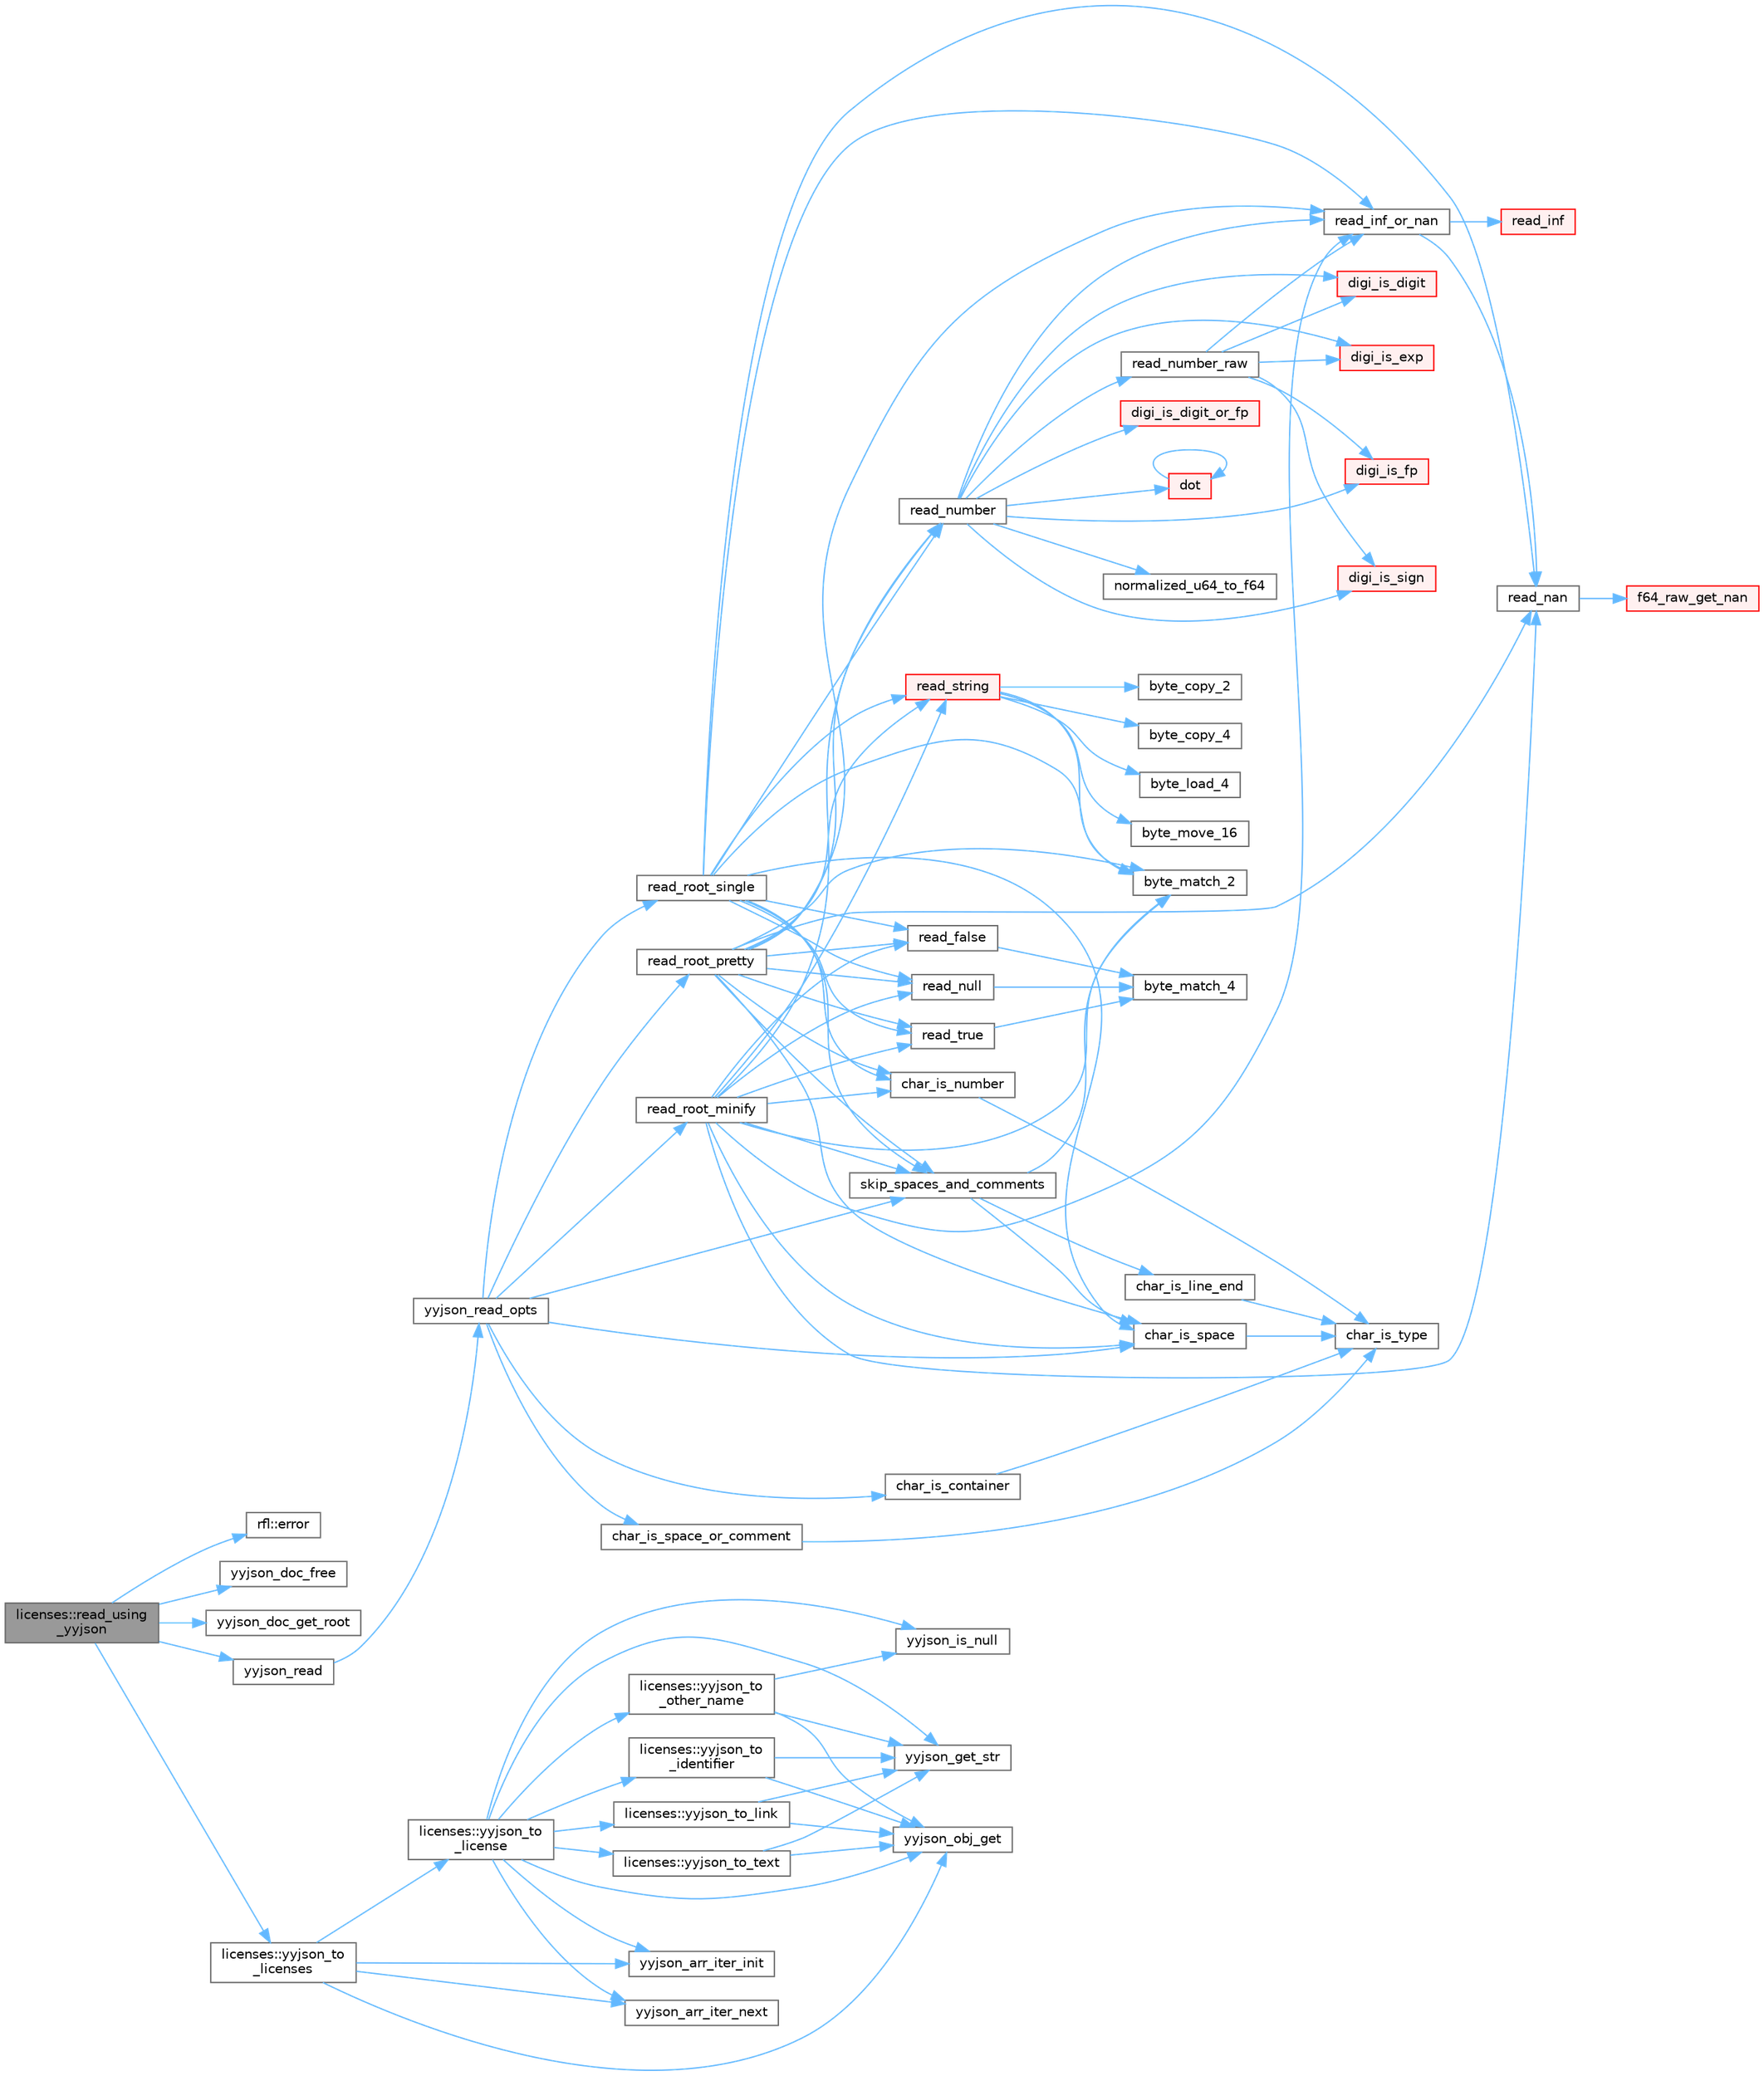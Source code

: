 digraph "licenses::read_using_yyjson"
{
 // LATEX_PDF_SIZE
  bgcolor="transparent";
  edge [fontname=Helvetica,fontsize=10,labelfontname=Helvetica,labelfontsize=10];
  node [fontname=Helvetica,fontsize=10,shape=box,height=0.2,width=0.4];
  rankdir="LR";
  Node1 [id="Node000001",label="licenses::read_using\l_yyjson",height=0.2,width=0.4,color="gray40", fillcolor="grey60", style="filled", fontcolor="black",tooltip=" "];
  Node1 -> Node2 [id="edge103_Node000001_Node000002",color="steelblue1",style="solid",tooltip=" "];
  Node2 [id="Node000002",label="rfl::error",height=0.2,width=0.4,color="grey40", fillcolor="white", style="filled",URL="$namespacerfl.html#a6625864c6c297dfdc3d3c3ee3181dd8c",tooltip="Shorthand for unexpected error."];
  Node1 -> Node3 [id="edge104_Node000001_Node000003",color="steelblue1",style="solid",tooltip=" "];
  Node3 [id="Node000003",label="yyjson_doc_free",height=0.2,width=0.4,color="grey40", fillcolor="white", style="filled",URL="$yyjson_8h.html#adad98bd766cf52d99f2c54dcb120786d",tooltip=" "];
  Node1 -> Node4 [id="edge105_Node000001_Node000004",color="steelblue1",style="solid",tooltip=" "];
  Node4 [id="Node000004",label="yyjson_doc_get_root",height=0.2,width=0.4,color="grey40", fillcolor="white", style="filled",URL="$yyjson_8h.html#aa33a13a85b840b3dbc1f8534db2bd8fc",tooltip=" "];
  Node1 -> Node5 [id="edge106_Node000001_Node000005",color="steelblue1",style="solid",tooltip=" "];
  Node5 [id="Node000005",label="yyjson_read",height=0.2,width=0.4,color="grey40", fillcolor="white", style="filled",URL="$yyjson_8h.html#aeab3c2a1d86225e5b181fb1bba7587d4",tooltip=" "];
  Node5 -> Node6 [id="edge107_Node000005_Node000006",color="steelblue1",style="solid",tooltip=" "];
  Node6 [id="Node000006",label="yyjson_read_opts",height=0.2,width=0.4,color="grey40", fillcolor="white", style="filled",URL="$yyjson_8c.html#a5755f297c3a913f7a312c2ac67be0b56",tooltip=" "];
  Node6 -> Node7 [id="edge108_Node000006_Node000007",color="steelblue1",style="solid",tooltip=" "];
  Node7 [id="Node000007",label="char_is_container",height=0.2,width=0.4,color="grey40", fillcolor="white", style="filled",URL="$yyjson_8c.html#a5fdc435e849b5e8be6712aaf1c507da2",tooltip=" "];
  Node7 -> Node8 [id="edge109_Node000007_Node000008",color="steelblue1",style="solid",tooltip=" "];
  Node8 [id="Node000008",label="char_is_type",height=0.2,width=0.4,color="grey40", fillcolor="white", style="filled",URL="$yyjson_8c.html#a92720506373a97d8d6f198ea37ce3cb1",tooltip=" "];
  Node6 -> Node9 [id="edge110_Node000006_Node000009",color="steelblue1",style="solid",tooltip=" "];
  Node9 [id="Node000009",label="char_is_space",height=0.2,width=0.4,color="grey40", fillcolor="white", style="filled",URL="$yyjson_8c.html#a4c4d781bdc30adffcee30f192e4869c8",tooltip=" "];
  Node9 -> Node8 [id="edge111_Node000009_Node000008",color="steelblue1",style="solid",tooltip=" "];
  Node6 -> Node10 [id="edge112_Node000006_Node000010",color="steelblue1",style="solid",tooltip=" "];
  Node10 [id="Node000010",label="char_is_space_or_comment",height=0.2,width=0.4,color="grey40", fillcolor="white", style="filled",URL="$yyjson_8c.html#a834a69b6af5c351b724369c6b5176e82",tooltip=" "];
  Node10 -> Node8 [id="edge113_Node000010_Node000008",color="steelblue1",style="solid",tooltip=" "];
  Node6 -> Node11 [id="edge114_Node000006_Node000011",color="steelblue1",style="solid",tooltip=" "];
  Node11 [id="Node000011",label="read_root_minify",height=0.2,width=0.4,color="grey40", fillcolor="white", style="filled",URL="$yyjson_8c.html#a7e4155e7870372bf62ab8ccdaec8d066",tooltip=" "];
  Node11 -> Node12 [id="edge115_Node000011_Node000012",color="steelblue1",style="solid",tooltip=" "];
  Node12 [id="Node000012",label="byte_match_2",height=0.2,width=0.4,color="grey40", fillcolor="white", style="filled",URL="$yyjson_8c.html#a3a0b543ccc96758e3d9632773ab82632",tooltip=" "];
  Node11 -> Node13 [id="edge116_Node000011_Node000013",color="steelblue1",style="solid",tooltip=" "];
  Node13 [id="Node000013",label="char_is_number",height=0.2,width=0.4,color="grey40", fillcolor="white", style="filled",URL="$yyjson_8c.html#abf57d5a39008af9ef13462c45631a0fc",tooltip=" "];
  Node13 -> Node8 [id="edge117_Node000013_Node000008",color="steelblue1",style="solid",tooltip=" "];
  Node11 -> Node9 [id="edge118_Node000011_Node000009",color="steelblue1",style="solid",tooltip=" "];
  Node11 -> Node14 [id="edge119_Node000011_Node000014",color="steelblue1",style="solid",tooltip=" "];
  Node14 [id="Node000014",label="read_false",height=0.2,width=0.4,color="grey40", fillcolor="white", style="filled",URL="$yyjson_8c.html#a8372211a6f5de545766529f4e4cc19e8",tooltip=" "];
  Node14 -> Node15 [id="edge120_Node000014_Node000015",color="steelblue1",style="solid",tooltip=" "];
  Node15 [id="Node000015",label="byte_match_4",height=0.2,width=0.4,color="grey40", fillcolor="white", style="filled",URL="$yyjson_8c.html#a34726fa714e2bf7c56f8a70bda417597",tooltip=" "];
  Node11 -> Node16 [id="edge121_Node000011_Node000016",color="steelblue1",style="solid",tooltip=" "];
  Node16 [id="Node000016",label="read_inf_or_nan",height=0.2,width=0.4,color="grey40", fillcolor="white", style="filled",URL="$yyjson_8c.html#a720bbd325fe3ba03734213f3987a9dd9",tooltip=" "];
  Node16 -> Node17 [id="edge122_Node000016_Node000017",color="steelblue1",style="solid",tooltip=" "];
  Node17 [id="Node000017",label="read_inf",height=0.2,width=0.4,color="red", fillcolor="#FFF0F0", style="filled",URL="$yyjson_8c.html#ae2c50c33e8663e8985150a3c19fb7774",tooltip=" "];
  Node16 -> Node21 [id="edge123_Node000016_Node000021",color="steelblue1",style="solid",tooltip=" "];
  Node21 [id="Node000021",label="read_nan",height=0.2,width=0.4,color="grey40", fillcolor="white", style="filled",URL="$yyjson_8c.html#a61c49628369584d4d256add73d1a5fac",tooltip=" "];
  Node21 -> Node22 [id="edge124_Node000021_Node000022",color="steelblue1",style="solid",tooltip=" "];
  Node22 [id="Node000022",label="f64_raw_get_nan",height=0.2,width=0.4,color="red", fillcolor="#FFF0F0", style="filled",URL="$yyjson_8c.html#a52154ab6c7dc6d98fc7b916ef2525724",tooltip=" "];
  Node11 -> Node21 [id="edge125_Node000011_Node000021",color="steelblue1",style="solid",tooltip=" "];
  Node11 -> Node23 [id="edge126_Node000011_Node000023",color="steelblue1",style="solid",tooltip=" "];
  Node23 [id="Node000023",label="read_null",height=0.2,width=0.4,color="grey40", fillcolor="white", style="filled",URL="$yyjson_8c.html#a08f27fa4d71c993e7c6791ae47cb3ed7",tooltip=" "];
  Node23 -> Node15 [id="edge127_Node000023_Node000015",color="steelblue1",style="solid",tooltip=" "];
  Node11 -> Node24 [id="edge128_Node000011_Node000024",color="steelblue1",style="solid",tooltip=" "];
  Node24 [id="Node000024",label="read_number",height=0.2,width=0.4,color="grey40", fillcolor="white", style="filled",URL="$yyjson_8c.html#ae80f29f6843f936808fbe5a48e48dabc",tooltip=" "];
  Node24 -> Node25 [id="edge129_Node000024_Node000025",color="steelblue1",style="solid",tooltip=" "];
  Node25 [id="Node000025",label="digi_is_digit",height=0.2,width=0.4,color="red", fillcolor="#FFF0F0", style="filled",URL="$yyjson_8c.html#ac16e36c200b16a17041aac1ed37276d7",tooltip=" "];
  Node24 -> Node27 [id="edge130_Node000024_Node000027",color="steelblue1",style="solid",tooltip=" "];
  Node27 [id="Node000027",label="digi_is_digit_or_fp",height=0.2,width=0.4,color="red", fillcolor="#FFF0F0", style="filled",URL="$yyjson_8c.html#aee912f37b76d8da7a4e2ca5a88d17d76",tooltip=" "];
  Node24 -> Node28 [id="edge131_Node000024_Node000028",color="steelblue1",style="solid",tooltip=" "];
  Node28 [id="Node000028",label="digi_is_exp",height=0.2,width=0.4,color="red", fillcolor="#FFF0F0", style="filled",URL="$yyjson_8c.html#ad25dff9b718d68793b54d09d4dfc8526",tooltip=" "];
  Node24 -> Node29 [id="edge132_Node000024_Node000029",color="steelblue1",style="solid",tooltip=" "];
  Node29 [id="Node000029",label="digi_is_fp",height=0.2,width=0.4,color="red", fillcolor="#FFF0F0", style="filled",URL="$yyjson_8c.html#ac38bca46c8cbb1107ca4188d2eb4fcbe",tooltip=" "];
  Node24 -> Node30 [id="edge133_Node000024_Node000030",color="steelblue1",style="solid",tooltip=" "];
  Node30 [id="Node000030",label="digi_is_sign",height=0.2,width=0.4,color="red", fillcolor="#FFF0F0", style="filled",URL="$yyjson_8c.html#a078553b0c6c304a46441a196aad05129",tooltip=" "];
  Node24 -> Node31 [id="edge134_Node000024_Node000031",color="steelblue1",style="solid",tooltip=" "];
  Node31 [id="Node000031",label="dot",height=0.2,width=0.4,color="red", fillcolor="#FFF0F0", style="filled",URL="$level1__real__impl_8h.html#a7a40e5a367460d00c6cdeeb23e8b780b",tooltip=" "];
  Node31 -> Node31 [id="edge135_Node000031_Node000031",color="steelblue1",style="solid",tooltip=" "];
  Node24 -> Node33 [id="edge136_Node000024_Node000033",color="steelblue1",style="solid",tooltip=" "];
  Node33 [id="Node000033",label="normalized_u64_to_f64",height=0.2,width=0.4,color="grey40", fillcolor="white", style="filled",URL="$yyjson_8c.html#aee878603775170bfda13233591eceec0",tooltip=" "];
  Node24 -> Node16 [id="edge137_Node000024_Node000016",color="steelblue1",style="solid",tooltip=" "];
  Node24 -> Node34 [id="edge138_Node000024_Node000034",color="steelblue1",style="solid",tooltip=" "];
  Node34 [id="Node000034",label="read_number_raw",height=0.2,width=0.4,color="grey40", fillcolor="white", style="filled",URL="$yyjson_8c.html#a17e53cae5ed1a998445df0ee5e95434e",tooltip=" "];
  Node34 -> Node25 [id="edge139_Node000034_Node000025",color="steelblue1",style="solid",tooltip=" "];
  Node34 -> Node28 [id="edge140_Node000034_Node000028",color="steelblue1",style="solid",tooltip=" "];
  Node34 -> Node29 [id="edge141_Node000034_Node000029",color="steelblue1",style="solid",tooltip=" "];
  Node34 -> Node30 [id="edge142_Node000034_Node000030",color="steelblue1",style="solid",tooltip=" "];
  Node34 -> Node16 [id="edge143_Node000034_Node000016",color="steelblue1",style="solid",tooltip=" "];
  Node11 -> Node35 [id="edge144_Node000011_Node000035",color="steelblue1",style="solid",tooltip=" "];
  Node35 [id="Node000035",label="read_string",height=0.2,width=0.4,color="red", fillcolor="#FFF0F0", style="filled",URL="$yyjson_8c.html#a804945ea7ab88a55f6c71afe2ef28508",tooltip=" "];
  Node35 -> Node36 [id="edge145_Node000035_Node000036",color="steelblue1",style="solid",tooltip=" "];
  Node36 [id="Node000036",label="byte_copy_2",height=0.2,width=0.4,color="grey40", fillcolor="white", style="filled",URL="$yyjson_8c.html#ac6a11726824f52b6413a67488f5a3152",tooltip=" "];
  Node35 -> Node37 [id="edge146_Node000035_Node000037",color="steelblue1",style="solid",tooltip=" "];
  Node37 [id="Node000037",label="byte_copy_4",height=0.2,width=0.4,color="grey40", fillcolor="white", style="filled",URL="$yyjson_8c.html#a98219967baeab34ab615b4ccda0df146",tooltip=" "];
  Node35 -> Node38 [id="edge147_Node000035_Node000038",color="steelblue1",style="solid",tooltip=" "];
  Node38 [id="Node000038",label="byte_load_4",height=0.2,width=0.4,color="grey40", fillcolor="white", style="filled",URL="$yyjson_8c.html#a87c460a03bebacd0dcdad97440488c2b",tooltip=" "];
  Node35 -> Node12 [id="edge148_Node000035_Node000012",color="steelblue1",style="solid",tooltip=" "];
  Node35 -> Node39 [id="edge149_Node000035_Node000039",color="steelblue1",style="solid",tooltip=" "];
  Node39 [id="Node000039",label="byte_move_16",height=0.2,width=0.4,color="grey40", fillcolor="white", style="filled",URL="$yyjson_8c.html#a133d71145abef5ab727e5d3bc7d7d3cc",tooltip=" "];
  Node11 -> Node44 [id="edge150_Node000011_Node000044",color="steelblue1",style="solid",tooltip=" "];
  Node44 [id="Node000044",label="read_true",height=0.2,width=0.4,color="grey40", fillcolor="white", style="filled",URL="$yyjson_8c.html#ac13d82fdd527dfe489b5004bd7339b04",tooltip=" "];
  Node44 -> Node15 [id="edge151_Node000044_Node000015",color="steelblue1",style="solid",tooltip=" "];
  Node11 -> Node45 [id="edge152_Node000011_Node000045",color="steelblue1",style="solid",tooltip=" "];
  Node45 [id="Node000045",label="skip_spaces_and_comments",height=0.2,width=0.4,color="grey40", fillcolor="white", style="filled",URL="$yyjson_8c.html#abb4ba1f891e94f62b208432ebd8c5a78",tooltip=" "];
  Node45 -> Node12 [id="edge153_Node000045_Node000012",color="steelblue1",style="solid",tooltip=" "];
  Node45 -> Node46 [id="edge154_Node000045_Node000046",color="steelblue1",style="solid",tooltip=" "];
  Node46 [id="Node000046",label="char_is_line_end",height=0.2,width=0.4,color="grey40", fillcolor="white", style="filled",URL="$yyjson_8c.html#acb4cb37d08c50567be86f8057cb413eb",tooltip=" "];
  Node46 -> Node8 [id="edge155_Node000046_Node000008",color="steelblue1",style="solid",tooltip=" "];
  Node45 -> Node9 [id="edge156_Node000045_Node000009",color="steelblue1",style="solid",tooltip=" "];
  Node6 -> Node47 [id="edge157_Node000006_Node000047",color="steelblue1",style="solid",tooltip=" "];
  Node47 [id="Node000047",label="read_root_pretty",height=0.2,width=0.4,color="grey40", fillcolor="white", style="filled",URL="$yyjson_8c.html#ad73d8336ba9514abc616a2b95438af7d",tooltip=" "];
  Node47 -> Node12 [id="edge158_Node000047_Node000012",color="steelblue1",style="solid",tooltip=" "];
  Node47 -> Node13 [id="edge159_Node000047_Node000013",color="steelblue1",style="solid",tooltip=" "];
  Node47 -> Node9 [id="edge160_Node000047_Node000009",color="steelblue1",style="solid",tooltip=" "];
  Node47 -> Node14 [id="edge161_Node000047_Node000014",color="steelblue1",style="solid",tooltip=" "];
  Node47 -> Node16 [id="edge162_Node000047_Node000016",color="steelblue1",style="solid",tooltip=" "];
  Node47 -> Node21 [id="edge163_Node000047_Node000021",color="steelblue1",style="solid",tooltip=" "];
  Node47 -> Node23 [id="edge164_Node000047_Node000023",color="steelblue1",style="solid",tooltip=" "];
  Node47 -> Node24 [id="edge165_Node000047_Node000024",color="steelblue1",style="solid",tooltip=" "];
  Node47 -> Node35 [id="edge166_Node000047_Node000035",color="steelblue1",style="solid",tooltip=" "];
  Node47 -> Node44 [id="edge167_Node000047_Node000044",color="steelblue1",style="solid",tooltip=" "];
  Node47 -> Node45 [id="edge168_Node000047_Node000045",color="steelblue1",style="solid",tooltip=" "];
  Node6 -> Node48 [id="edge169_Node000006_Node000048",color="steelblue1",style="solid",tooltip=" "];
  Node48 [id="Node000048",label="read_root_single",height=0.2,width=0.4,color="grey40", fillcolor="white", style="filled",URL="$yyjson_8c.html#aa9121ac0675557400ce9fe9279bb59df",tooltip=" "];
  Node48 -> Node12 [id="edge170_Node000048_Node000012",color="steelblue1",style="solid",tooltip=" "];
  Node48 -> Node13 [id="edge171_Node000048_Node000013",color="steelblue1",style="solid",tooltip=" "];
  Node48 -> Node9 [id="edge172_Node000048_Node000009",color="steelblue1",style="solid",tooltip=" "];
  Node48 -> Node14 [id="edge173_Node000048_Node000014",color="steelblue1",style="solid",tooltip=" "];
  Node48 -> Node16 [id="edge174_Node000048_Node000016",color="steelblue1",style="solid",tooltip=" "];
  Node48 -> Node21 [id="edge175_Node000048_Node000021",color="steelblue1",style="solid",tooltip=" "];
  Node48 -> Node23 [id="edge176_Node000048_Node000023",color="steelblue1",style="solid",tooltip=" "];
  Node48 -> Node24 [id="edge177_Node000048_Node000024",color="steelblue1",style="solid",tooltip=" "];
  Node48 -> Node35 [id="edge178_Node000048_Node000035",color="steelblue1",style="solid",tooltip=" "];
  Node48 -> Node44 [id="edge179_Node000048_Node000044",color="steelblue1",style="solid",tooltip=" "];
  Node48 -> Node45 [id="edge180_Node000048_Node000045",color="steelblue1",style="solid",tooltip=" "];
  Node6 -> Node45 [id="edge181_Node000006_Node000045",color="steelblue1",style="solid",tooltip=" "];
  Node1 -> Node49 [id="edge182_Node000001_Node000049",color="steelblue1",style="solid",tooltip=" "];
  Node49 [id="Node000049",label="licenses::yyjson_to\l_licenses",height=0.2,width=0.4,color="grey40", fillcolor="white", style="filled",URL="$namespacelicenses.html#aaff5e1a043f2e570bd686911b6ee60db",tooltip=" "];
  Node49 -> Node50 [id="edge183_Node000049_Node000050",color="steelblue1",style="solid",tooltip=" "];
  Node50 [id="Node000050",label="yyjson_arr_iter_init",height=0.2,width=0.4,color="grey40", fillcolor="white", style="filled",URL="$yyjson_8h.html#a95aebc83fff9793f7701a6e37df5e03f",tooltip=" "];
  Node49 -> Node51 [id="edge184_Node000049_Node000051",color="steelblue1",style="solid",tooltip=" "];
  Node51 [id="Node000051",label="yyjson_arr_iter_next",height=0.2,width=0.4,color="grey40", fillcolor="white", style="filled",URL="$yyjson_8h.html#ab608a351427921421a2e23877399acd5",tooltip=" "];
  Node49 -> Node52 [id="edge185_Node000049_Node000052",color="steelblue1",style="solid",tooltip=" "];
  Node52 [id="Node000052",label="yyjson_obj_get",height=0.2,width=0.4,color="grey40", fillcolor="white", style="filled",URL="$yyjson_8h.html#a1e8a4dea2e9e9248acde14c664ab702b",tooltip=" "];
  Node49 -> Node53 [id="edge186_Node000049_Node000053",color="steelblue1",style="solid",tooltip=" "];
  Node53 [id="Node000053",label="licenses::yyjson_to\l_license",height=0.2,width=0.4,color="grey40", fillcolor="white", style="filled",URL="$namespacelicenses.html#a6dc3ce5075103c23a56909bfbb557a59",tooltip=" "];
  Node53 -> Node50 [id="edge187_Node000053_Node000050",color="steelblue1",style="solid",tooltip=" "];
  Node53 -> Node51 [id="edge188_Node000053_Node000051",color="steelblue1",style="solid",tooltip=" "];
  Node53 -> Node54 [id="edge189_Node000053_Node000054",color="steelblue1",style="solid",tooltip=" "];
  Node54 [id="Node000054",label="yyjson_get_str",height=0.2,width=0.4,color="grey40", fillcolor="white", style="filled",URL="$yyjson_8h.html#a986e994db00b2749e000af0a4331454c",tooltip=" "];
  Node53 -> Node55 [id="edge190_Node000053_Node000055",color="steelblue1",style="solid",tooltip=" "];
  Node55 [id="Node000055",label="yyjson_is_null",height=0.2,width=0.4,color="grey40", fillcolor="white", style="filled",URL="$yyjson_8h.html#a81cc3185457d7fd86f3818319d7efe18",tooltip=" "];
  Node53 -> Node52 [id="edge191_Node000053_Node000052",color="steelblue1",style="solid",tooltip=" "];
  Node53 -> Node56 [id="edge192_Node000053_Node000056",color="steelblue1",style="solid",tooltip=" "];
  Node56 [id="Node000056",label="licenses::yyjson_to\l_identifier",height=0.2,width=0.4,color="grey40", fillcolor="white", style="filled",URL="$namespacelicenses.html#a86045447e79e361f9933a7fa12e5c7b9",tooltip=" "];
  Node56 -> Node54 [id="edge193_Node000056_Node000054",color="steelblue1",style="solid",tooltip=" "];
  Node56 -> Node52 [id="edge194_Node000056_Node000052",color="steelblue1",style="solid",tooltip=" "];
  Node53 -> Node57 [id="edge195_Node000053_Node000057",color="steelblue1",style="solid",tooltip=" "];
  Node57 [id="Node000057",label="licenses::yyjson_to_link",height=0.2,width=0.4,color="grey40", fillcolor="white", style="filled",URL="$namespacelicenses.html#add4fd78c4d6559e6f11c715d3f36af25",tooltip=" "];
  Node57 -> Node54 [id="edge196_Node000057_Node000054",color="steelblue1",style="solid",tooltip=" "];
  Node57 -> Node52 [id="edge197_Node000057_Node000052",color="steelblue1",style="solid",tooltip=" "];
  Node53 -> Node58 [id="edge198_Node000053_Node000058",color="steelblue1",style="solid",tooltip=" "];
  Node58 [id="Node000058",label="licenses::yyjson_to\l_other_name",height=0.2,width=0.4,color="grey40", fillcolor="white", style="filled",URL="$namespacelicenses.html#ad8c2f65c61881d284c04f943b760aa80",tooltip=" "];
  Node58 -> Node54 [id="edge199_Node000058_Node000054",color="steelblue1",style="solid",tooltip=" "];
  Node58 -> Node55 [id="edge200_Node000058_Node000055",color="steelblue1",style="solid",tooltip=" "];
  Node58 -> Node52 [id="edge201_Node000058_Node000052",color="steelblue1",style="solid",tooltip=" "];
  Node53 -> Node59 [id="edge202_Node000053_Node000059",color="steelblue1",style="solid",tooltip=" "];
  Node59 [id="Node000059",label="licenses::yyjson_to_text",height=0.2,width=0.4,color="grey40", fillcolor="white", style="filled",URL="$namespacelicenses.html#ab6c5b410659735aa54422c3078cc8362",tooltip=" "];
  Node59 -> Node54 [id="edge203_Node000059_Node000054",color="steelblue1",style="solid",tooltip=" "];
  Node59 -> Node52 [id="edge204_Node000059_Node000052",color="steelblue1",style="solid",tooltip=" "];
}
